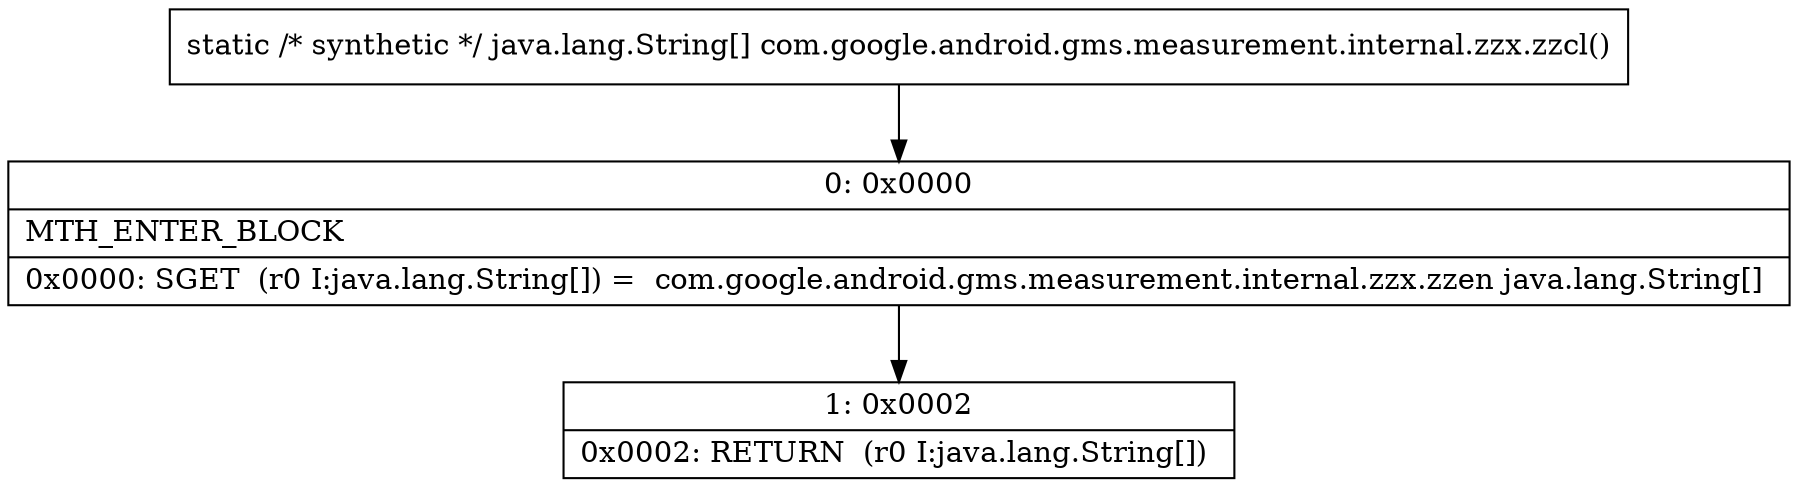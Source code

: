 digraph "CFG forcom.google.android.gms.measurement.internal.zzx.zzcl()[Ljava\/lang\/String;" {
Node_0 [shape=record,label="{0\:\ 0x0000|MTH_ENTER_BLOCK\l|0x0000: SGET  (r0 I:java.lang.String[]) =  com.google.android.gms.measurement.internal.zzx.zzen java.lang.String[] \l}"];
Node_1 [shape=record,label="{1\:\ 0x0002|0x0002: RETURN  (r0 I:java.lang.String[]) \l}"];
MethodNode[shape=record,label="{static \/* synthetic *\/ java.lang.String[] com.google.android.gms.measurement.internal.zzx.zzcl() }"];
MethodNode -> Node_0;
Node_0 -> Node_1;
}

